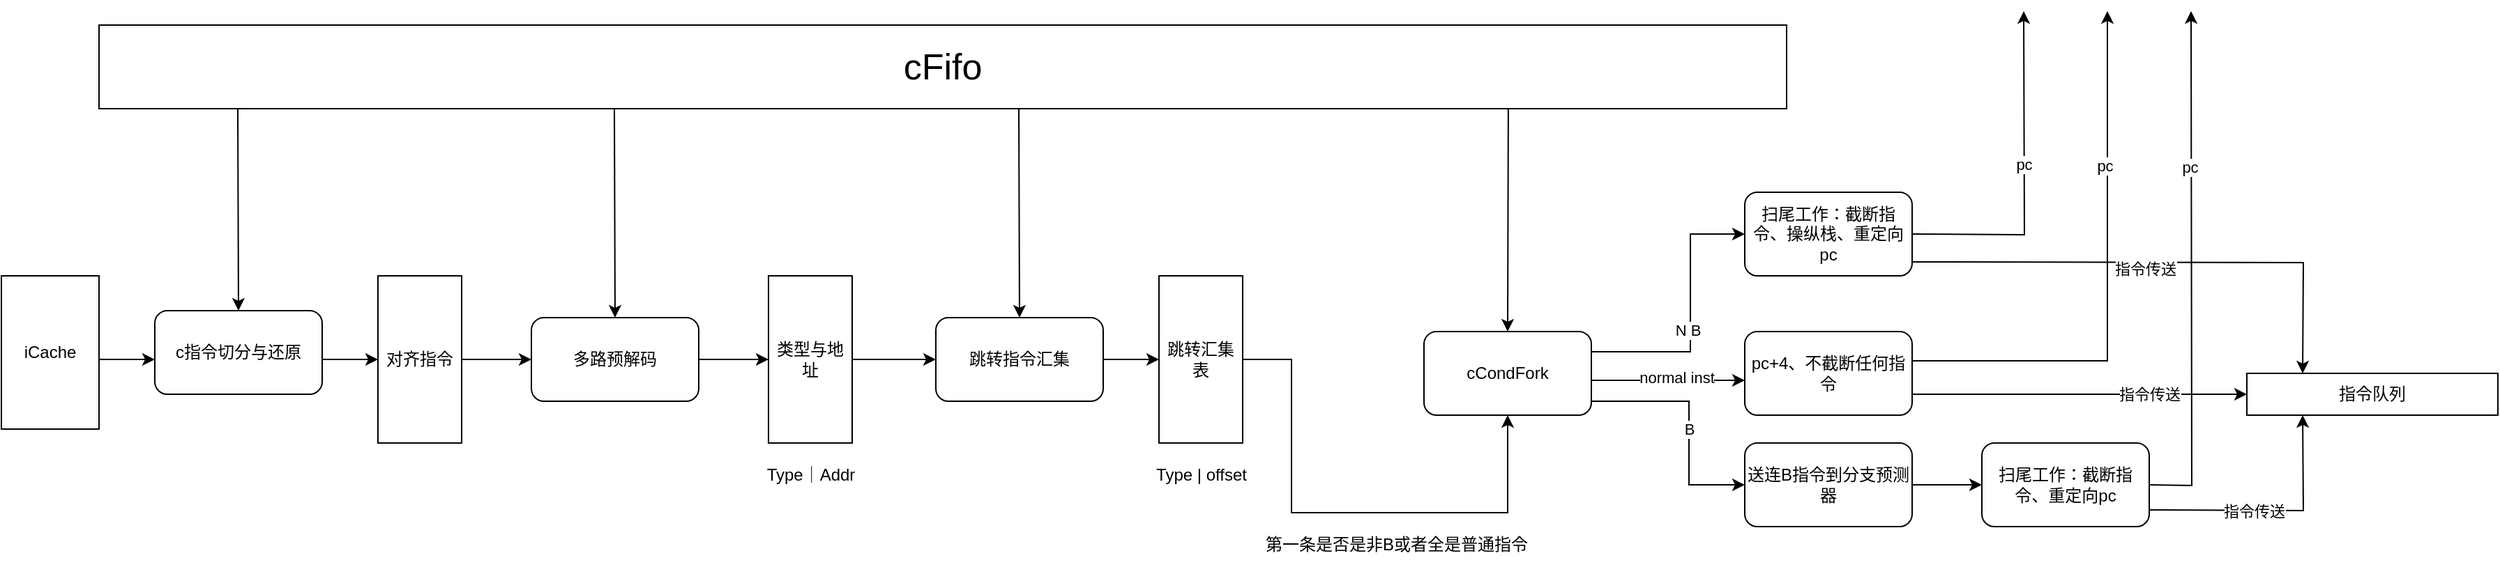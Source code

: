 <mxfile version="22.1.4" type="github">
  <diagram name="第 1 页" id="Wv7YBDToErYbK8juhfGM">
    <mxGraphModel dx="937" dy="711" grid="1" gridSize="10" guides="1" tooltips="1" connect="1" arrows="1" fold="1" page="1" pageScale="1" pageWidth="827" pageHeight="1169" math="0" shadow="0">
      <root>
        <mxCell id="0" />
        <mxCell id="1" parent="0" />
        <mxCell id="pZk_Ic55ntujiV6dr-kx-1" value="iCache" style="rounded=0;whiteSpace=wrap;html=1;" vertex="1" parent="1">
          <mxGeometry x="10" y="360" width="70" height="110" as="geometry" />
        </mxCell>
        <mxCell id="pZk_Ic55ntujiV6dr-kx-2" value="" style="endArrow=classic;html=1;rounded=0;" edge="1" parent="1">
          <mxGeometry width="50" height="50" relative="1" as="geometry">
            <mxPoint x="80" y="420" as="sourcePoint" />
            <mxPoint x="120" y="420" as="targetPoint" />
          </mxGeometry>
        </mxCell>
        <mxCell id="pZk_Ic55ntujiV6dr-kx-3" value="c指令切分与还原" style="rounded=1;whiteSpace=wrap;html=1;" vertex="1" parent="1">
          <mxGeometry x="120" y="385" width="120" height="60" as="geometry" />
        </mxCell>
        <mxCell id="pZk_Ic55ntujiV6dr-kx-4" value="" style="endArrow=classic;html=1;rounded=0;" edge="1" parent="1" target="pZk_Ic55ntujiV6dr-kx-5">
          <mxGeometry width="50" height="50" relative="1" as="geometry">
            <mxPoint x="240" y="420" as="sourcePoint" />
            <mxPoint x="300" y="420" as="targetPoint" />
          </mxGeometry>
        </mxCell>
        <mxCell id="pZk_Ic55ntujiV6dr-kx-5" value="对齐指令" style="rounded=0;whiteSpace=wrap;html=1;" vertex="1" parent="1">
          <mxGeometry x="280" y="360" width="60" height="120" as="geometry" />
        </mxCell>
        <mxCell id="pZk_Ic55ntujiV6dr-kx-6" value="" style="endArrow=classic;html=1;rounded=0;" edge="1" parent="1" source="pZk_Ic55ntujiV6dr-kx-9">
          <mxGeometry width="50" height="50" relative="1" as="geometry">
            <mxPoint x="340" y="420" as="sourcePoint" />
            <mxPoint x="560" y="420" as="targetPoint" />
          </mxGeometry>
        </mxCell>
        <mxCell id="pZk_Ic55ntujiV6dr-kx-10" value="" style="endArrow=classic;html=1;rounded=0;" edge="1" parent="1" target="pZk_Ic55ntujiV6dr-kx-9">
          <mxGeometry width="50" height="50" relative="1" as="geometry">
            <mxPoint x="340" y="420" as="sourcePoint" />
            <mxPoint x="520" y="416.25" as="targetPoint" />
          </mxGeometry>
        </mxCell>
        <mxCell id="pZk_Ic55ntujiV6dr-kx-9" value="多路预解码" style="rounded=1;whiteSpace=wrap;html=1;" vertex="1" parent="1">
          <mxGeometry x="390" y="390" width="120" height="60" as="geometry" />
        </mxCell>
        <mxCell id="pZk_Ic55ntujiV6dr-kx-11" value="类型与地址" style="rounded=0;whiteSpace=wrap;html=1;" vertex="1" parent="1">
          <mxGeometry x="560" y="360" width="60" height="120" as="geometry" />
        </mxCell>
        <mxCell id="pZk_Ic55ntujiV6dr-kx-12" value="" style="endArrow=classic;html=1;rounded=0;" edge="1" parent="1" target="pZk_Ic55ntujiV6dr-kx-13">
          <mxGeometry width="50" height="50" relative="1" as="geometry">
            <mxPoint x="620" y="420" as="sourcePoint" />
            <mxPoint x="680" y="420" as="targetPoint" />
          </mxGeometry>
        </mxCell>
        <mxCell id="pZk_Ic55ntujiV6dr-kx-13" value="跳转指令汇集" style="rounded=1;whiteSpace=wrap;html=1;" vertex="1" parent="1">
          <mxGeometry x="680" y="390" width="120" height="60" as="geometry" />
        </mxCell>
        <mxCell id="pZk_Ic55ntujiV6dr-kx-14" value="" style="endArrow=classic;html=1;rounded=0;" edge="1" parent="1" target="pZk_Ic55ntujiV6dr-kx-16">
          <mxGeometry width="50" height="50" relative="1" as="geometry">
            <mxPoint x="800" y="420" as="sourcePoint" />
            <mxPoint x="840" y="420" as="targetPoint" />
          </mxGeometry>
        </mxCell>
        <mxCell id="pZk_Ic55ntujiV6dr-kx-16" value="跳转汇集表" style="rounded=0;whiteSpace=wrap;html=1;" vertex="1" parent="1">
          <mxGeometry x="840" y="360" width="60" height="120" as="geometry" />
        </mxCell>
        <mxCell id="pZk_Ic55ntujiV6dr-kx-17" value="Type｜Addr" style="text;html=1;align=center;verticalAlign=middle;resizable=0;points=[];autosize=1;strokeColor=none;fillColor=none;" vertex="1" parent="1">
          <mxGeometry x="545" y="488" width="90" height="30" as="geometry" />
        </mxCell>
        <mxCell id="pZk_Ic55ntujiV6dr-kx-18" value="Type | offset" style="text;html=1;align=center;verticalAlign=middle;resizable=0;points=[];autosize=1;strokeColor=none;fillColor=none;" vertex="1" parent="1">
          <mxGeometry x="825" y="488" width="90" height="30" as="geometry" />
        </mxCell>
        <mxCell id="pZk_Ic55ntujiV6dr-kx-21" value="&lt;font style=&quot;font-size: 26px;&quot;&gt;cFifo&lt;/font&gt;" style="rounded=0;whiteSpace=wrap;html=1;" vertex="1" parent="1">
          <mxGeometry x="80" y="180" width="1210" height="60" as="geometry" />
        </mxCell>
        <mxCell id="pZk_Ic55ntujiV6dr-kx-22" value="" style="endArrow=classic;html=1;rounded=0;entryX=0.5;entryY=0;entryDx=0;entryDy=0;" edge="1" parent="1" target="pZk_Ic55ntujiV6dr-kx-3">
          <mxGeometry width="50" height="50" relative="1" as="geometry">
            <mxPoint x="179.5" y="240" as="sourcePoint" />
            <mxPoint x="180" y="360" as="targetPoint" />
          </mxGeometry>
        </mxCell>
        <mxCell id="pZk_Ic55ntujiV6dr-kx-23" value="" style="endArrow=classic;html=1;rounded=0;exitX=0.493;exitY=1.033;exitDx=0;exitDy=0;exitPerimeter=0;entryX=0.5;entryY=0;entryDx=0;entryDy=0;" edge="1" parent="1" target="pZk_Ic55ntujiV6dr-kx-9">
          <mxGeometry width="50" height="50" relative="1" as="geometry">
            <mxPoint x="449.5" y="240.0" as="sourcePoint" />
            <mxPoint x="450.07" y="360" as="targetPoint" />
          </mxGeometry>
        </mxCell>
        <mxCell id="pZk_Ic55ntujiV6dr-kx-24" value="" style="endArrow=classic;html=1;rounded=0;entryX=0.5;entryY=0;entryDx=0;entryDy=0;" edge="1" parent="1" target="pZk_Ic55ntujiV6dr-kx-13">
          <mxGeometry width="50" height="50" relative="1" as="geometry">
            <mxPoint x="739.5" y="240" as="sourcePoint" />
            <mxPoint x="740" y="360" as="targetPoint" />
          </mxGeometry>
        </mxCell>
        <mxCell id="pZk_Ic55ntujiV6dr-kx-25" value="cCondFork" style="rounded=1;whiteSpace=wrap;html=1;" vertex="1" parent="1">
          <mxGeometry x="1030" y="400" width="120" height="60" as="geometry" />
        </mxCell>
        <mxCell id="pZk_Ic55ntujiV6dr-kx-26" value="" style="endArrow=classic;html=1;rounded=0;edgeStyle=orthogonalEdgeStyle;entryX=0.5;entryY=1;entryDx=0;entryDy=0;exitX=1;exitY=0.5;exitDx=0;exitDy=0;" edge="1" parent="1" source="pZk_Ic55ntujiV6dr-kx-16" target="pZk_Ic55ntujiV6dr-kx-25">
          <mxGeometry width="50" height="50" relative="1" as="geometry">
            <mxPoint x="900" y="510" as="sourcePoint" />
            <mxPoint x="950" y="460" as="targetPoint" />
            <Array as="points">
              <mxPoint x="935" y="420" />
              <mxPoint x="935" y="530" />
              <mxPoint x="1090" y="530" />
            </Array>
          </mxGeometry>
        </mxCell>
        <mxCell id="pZk_Ic55ntujiV6dr-kx-27" value="第一条是否是非B或者全是普通指令" style="text;html=1;align=center;verticalAlign=middle;resizable=0;points=[];autosize=1;strokeColor=none;fillColor=none;" vertex="1" parent="1">
          <mxGeometry x="905" y="538" width="210" height="30" as="geometry" />
        </mxCell>
        <mxCell id="pZk_Ic55ntujiV6dr-kx-28" value="" style="endArrow=classic;html=1;rounded=0;entryX=0.358;entryY=0;entryDx=0;entryDy=0;entryPerimeter=0;exitX=0.821;exitY=1;exitDx=0;exitDy=0;exitPerimeter=0;" edge="1" parent="1">
          <mxGeometry width="50" height="50" relative="1" as="geometry">
            <mxPoint x="1090.45" y="240" as="sourcePoint" />
            <mxPoint x="1090" y="400" as="targetPoint" />
          </mxGeometry>
        </mxCell>
        <mxCell id="pZk_Ic55ntujiV6dr-kx-29" value="" style="endArrow=classic;html=1;rounded=0;edgeStyle=orthogonalEdgeStyle;" edge="1" parent="1">
          <mxGeometry width="50" height="50" relative="1" as="geometry">
            <mxPoint x="1150" y="414.5" as="sourcePoint" />
            <mxPoint x="1260" y="330" as="targetPoint" />
            <Array as="points">
              <mxPoint x="1221" y="415" />
            </Array>
          </mxGeometry>
        </mxCell>
        <mxCell id="pZk_Ic55ntujiV6dr-kx-31" value="N B" style="edgeLabel;html=1;align=center;verticalAlign=middle;resizable=0;points=[];" vertex="1" connectable="0" parent="pZk_Ic55ntujiV6dr-kx-29">
          <mxGeometry x="-0.1" y="2" relative="1" as="geometry">
            <mxPoint y="1" as="offset" />
          </mxGeometry>
        </mxCell>
        <mxCell id="pZk_Ic55ntujiV6dr-kx-30" value="" style="endArrow=classic;html=1;rounded=0;edgeStyle=elbowEdgeStyle;" edge="1" parent="1">
          <mxGeometry width="50" height="50" relative="1" as="geometry">
            <mxPoint x="1150" y="450" as="sourcePoint" />
            <mxPoint x="1260" y="510" as="targetPoint" />
            <Array as="points">
              <mxPoint x="1220" y="510" />
            </Array>
          </mxGeometry>
        </mxCell>
        <mxCell id="pZk_Ic55ntujiV6dr-kx-32" value="B" style="edgeLabel;html=1;align=center;verticalAlign=middle;resizable=0;points=[];" vertex="1" connectable="0" parent="pZk_Ic55ntujiV6dr-kx-30">
          <mxGeometry x="-0.233" y="2" relative="1" as="geometry">
            <mxPoint x="5" y="22" as="offset" />
          </mxGeometry>
        </mxCell>
        <mxCell id="pZk_Ic55ntujiV6dr-kx-33" value="扫尾工作：截断指令、操纵栈、重定向pc" style="rounded=1;whiteSpace=wrap;html=1;" vertex="1" parent="1">
          <mxGeometry x="1260" y="300" width="120" height="60" as="geometry" />
        </mxCell>
        <mxCell id="pZk_Ic55ntujiV6dr-kx-35" value="送连B指令到分支预测器" style="rounded=1;whiteSpace=wrap;html=1;" vertex="1" parent="1">
          <mxGeometry x="1260" y="480" width="120" height="60" as="geometry" />
        </mxCell>
        <mxCell id="pZk_Ic55ntujiV6dr-kx-36" value="" style="endArrow=classic;html=1;rounded=0;" edge="1" parent="1" target="pZk_Ic55ntujiV6dr-kx-37">
          <mxGeometry width="50" height="50" relative="1" as="geometry">
            <mxPoint x="1380" y="510" as="sourcePoint" />
            <mxPoint x="1430" y="510" as="targetPoint" />
          </mxGeometry>
        </mxCell>
        <mxCell id="pZk_Ic55ntujiV6dr-kx-37" value="扫尾工作：截断指令、重定向pc" style="rounded=1;whiteSpace=wrap;html=1;" vertex="1" parent="1">
          <mxGeometry x="1430" y="480" width="120" height="60" as="geometry" />
        </mxCell>
        <mxCell id="pZk_Ic55ntujiV6dr-kx-38" value="" style="endArrow=classic;html=1;rounded=0;edgeStyle=orthogonalEdgeStyle;" edge="1" parent="1">
          <mxGeometry width="50" height="50" relative="1" as="geometry">
            <mxPoint x="1380" y="330" as="sourcePoint" />
            <mxPoint x="1460" y="170" as="targetPoint" />
          </mxGeometry>
        </mxCell>
        <mxCell id="pZk_Ic55ntujiV6dr-kx-39" value="pc" style="edgeLabel;html=1;align=center;verticalAlign=middle;resizable=0;points=[];" vertex="1" connectable="0" parent="pZk_Ic55ntujiV6dr-kx-38">
          <mxGeometry x="0.087" y="1" relative="1" as="geometry">
            <mxPoint as="offset" />
          </mxGeometry>
        </mxCell>
        <mxCell id="pZk_Ic55ntujiV6dr-kx-40" value="" style="endArrow=classic;html=1;rounded=0;edgeStyle=orthogonalEdgeStyle;" edge="1" parent="1">
          <mxGeometry width="50" height="50" relative="1" as="geometry">
            <mxPoint x="1380" y="350" as="sourcePoint" />
            <mxPoint x="1660" y="430" as="targetPoint" />
          </mxGeometry>
        </mxCell>
        <mxCell id="pZk_Ic55ntujiV6dr-kx-44" value="指令传送" style="edgeLabel;html=1;align=center;verticalAlign=middle;resizable=0;points=[];" vertex="1" connectable="0" parent="pZk_Ic55ntujiV6dr-kx-40">
          <mxGeometry x="-0.071" y="-4" relative="1" as="geometry">
            <mxPoint as="offset" />
          </mxGeometry>
        </mxCell>
        <mxCell id="pZk_Ic55ntujiV6dr-kx-41" value="" style="endArrow=classic;html=1;rounded=0;edgeStyle=orthogonalEdgeStyle;" edge="1" parent="1">
          <mxGeometry width="50" height="50" relative="1" as="geometry">
            <mxPoint x="1550" y="510" as="sourcePoint" />
            <mxPoint x="1580" y="170" as="targetPoint" />
          </mxGeometry>
        </mxCell>
        <mxCell id="pZk_Ic55ntujiV6dr-kx-42" value="pc" style="edgeLabel;html=1;align=center;verticalAlign=middle;resizable=0;points=[];" vertex="1" connectable="0" parent="pZk_Ic55ntujiV6dr-kx-41">
          <mxGeometry x="0.396" y="1" relative="1" as="geometry">
            <mxPoint as="offset" />
          </mxGeometry>
        </mxCell>
        <mxCell id="pZk_Ic55ntujiV6dr-kx-43" value="" style="endArrow=classic;html=1;rounded=0;edgeStyle=orthogonalEdgeStyle;" edge="1" parent="1">
          <mxGeometry width="50" height="50" relative="1" as="geometry">
            <mxPoint x="1550" y="528" as="sourcePoint" />
            <mxPoint x="1660" y="460" as="targetPoint" />
          </mxGeometry>
        </mxCell>
        <mxCell id="pZk_Ic55ntujiV6dr-kx-45" value="指令传送" style="edgeLabel;html=1;align=center;verticalAlign=middle;resizable=0;points=[];" vertex="1" connectable="0" parent="pZk_Ic55ntujiV6dr-kx-43">
          <mxGeometry x="-0.164" relative="1" as="geometry">
            <mxPoint as="offset" />
          </mxGeometry>
        </mxCell>
        <mxCell id="pZk_Ic55ntujiV6dr-kx-46" value="指令队列" style="rounded=0;whiteSpace=wrap;html=1;" vertex="1" parent="1">
          <mxGeometry x="1620" y="430" width="180" height="30" as="geometry" />
        </mxCell>
        <mxCell id="pZk_Ic55ntujiV6dr-kx-47" value="" style="endArrow=classic;html=1;rounded=0;" edge="1" parent="1">
          <mxGeometry width="50" height="50" relative="1" as="geometry">
            <mxPoint x="1150" y="435" as="sourcePoint" />
            <mxPoint x="1260" y="435" as="targetPoint" />
          </mxGeometry>
        </mxCell>
        <mxCell id="pZk_Ic55ntujiV6dr-kx-49" value="normal inst" style="edgeLabel;html=1;align=center;verticalAlign=middle;resizable=0;points=[];" vertex="1" connectable="0" parent="pZk_Ic55ntujiV6dr-kx-47">
          <mxGeometry x="0.109" y="2" relative="1" as="geometry">
            <mxPoint as="offset" />
          </mxGeometry>
        </mxCell>
        <mxCell id="pZk_Ic55ntujiV6dr-kx-48" value="pc+4、不截断任何指令" style="rounded=1;whiteSpace=wrap;html=1;" vertex="1" parent="1">
          <mxGeometry x="1260" y="400" width="120" height="60" as="geometry" />
        </mxCell>
        <mxCell id="pZk_Ic55ntujiV6dr-kx-50" value="" style="endArrow=classic;html=1;rounded=0;entryX=0;entryY=0.5;entryDx=0;entryDy=0;" edge="1" parent="1" target="pZk_Ic55ntujiV6dr-kx-46">
          <mxGeometry width="50" height="50" relative="1" as="geometry">
            <mxPoint x="1380" y="445" as="sourcePoint" />
            <mxPoint x="1430" y="395" as="targetPoint" />
          </mxGeometry>
        </mxCell>
        <mxCell id="pZk_Ic55ntujiV6dr-kx-53" value="指令传送" style="edgeLabel;html=1;align=center;verticalAlign=middle;resizable=0;points=[];" vertex="1" connectable="0" parent="pZk_Ic55ntujiV6dr-kx-50">
          <mxGeometry x="0.275" y="-1" relative="1" as="geometry">
            <mxPoint x="17" y="-1" as="offset" />
          </mxGeometry>
        </mxCell>
        <mxCell id="pZk_Ic55ntujiV6dr-kx-51" value="" style="endArrow=classic;html=1;rounded=0;edgeStyle=orthogonalEdgeStyle;" edge="1" parent="1">
          <mxGeometry width="50" height="50" relative="1" as="geometry">
            <mxPoint x="1380" y="420" as="sourcePoint" />
            <mxPoint x="1520" y="170" as="targetPoint" />
            <Array as="points">
              <mxPoint x="1380" y="421" />
              <mxPoint x="1520" y="421" />
            </Array>
          </mxGeometry>
        </mxCell>
        <mxCell id="pZk_Ic55ntujiV6dr-kx-52" value="pc" style="edgeLabel;html=1;align=center;verticalAlign=middle;resizable=0;points=[];" vertex="1" connectable="0" parent="pZk_Ic55ntujiV6dr-kx-51">
          <mxGeometry x="0.434" y="2" relative="1" as="geometry">
            <mxPoint as="offset" />
          </mxGeometry>
        </mxCell>
      </root>
    </mxGraphModel>
  </diagram>
</mxfile>
